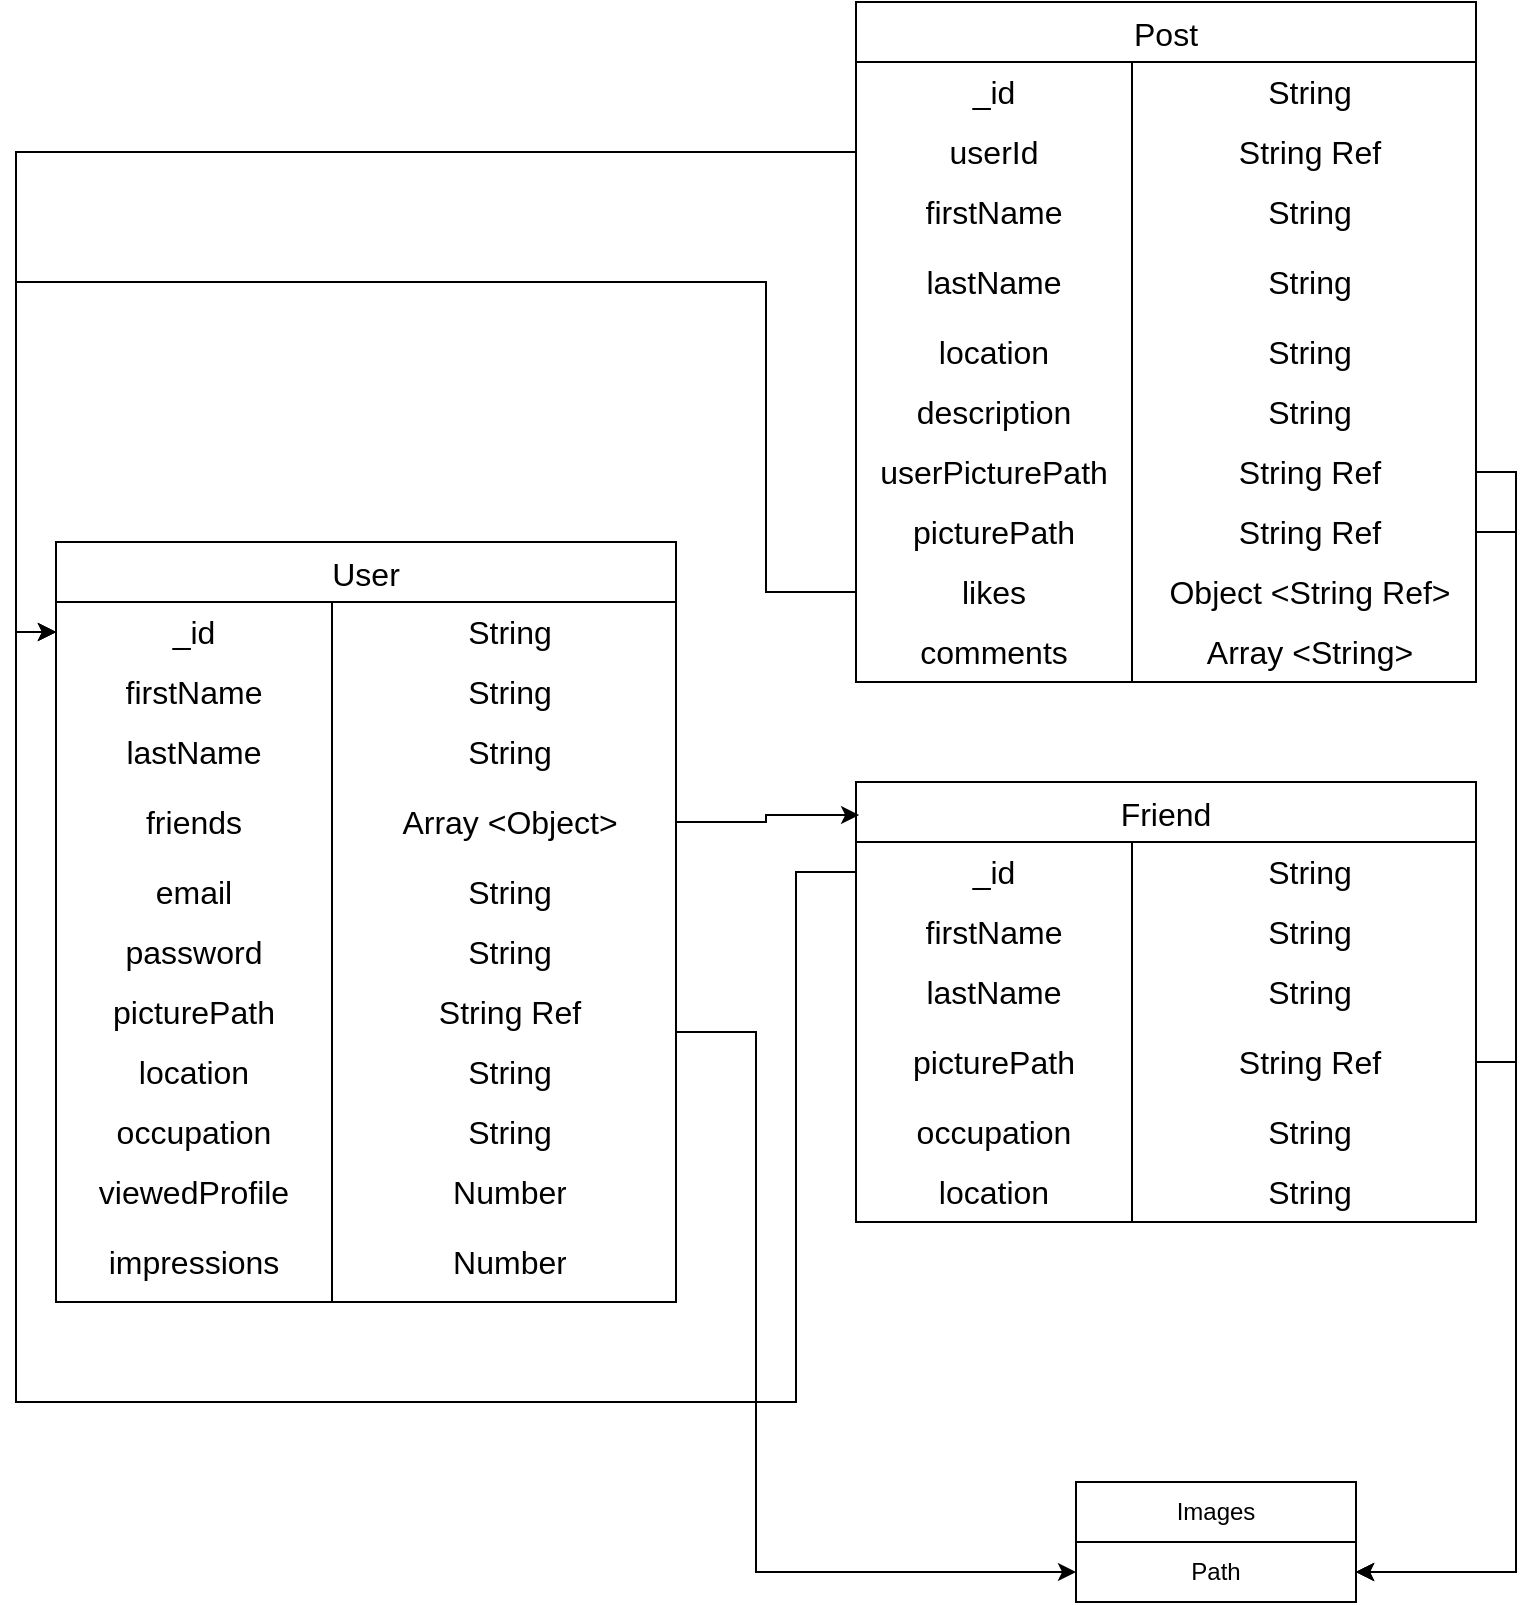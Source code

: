 <mxfile version="21.3.0" type="device">
  <diagram name="Página-1" id="13VquJH00qfW_B2TX2-U">
    <mxGraphModel dx="778" dy="1040" grid="1" gridSize="10" guides="1" tooltips="1" connect="1" arrows="1" fold="1" page="1" pageScale="1" pageWidth="827" pageHeight="1169" math="0" shadow="0">
      <root>
        <mxCell id="0" />
        <mxCell id="1" parent="0" />
        <mxCell id="pJbM2nBJ7fXQVB-sFY_z-1" value="User" style="shape=table;startSize=30;container=1;collapsible=0;childLayout=tableLayout;fixedRows=1;rowLines=0;fontStyle=0;strokeColor=default;fontSize=16;" vertex="1" parent="1">
          <mxGeometry x="50" y="300" width="310" height="380" as="geometry" />
        </mxCell>
        <mxCell id="pJbM2nBJ7fXQVB-sFY_z-2" value="" style="shape=tableRow;horizontal=0;startSize=0;swimlaneHead=0;swimlaneBody=0;top=0;left=0;bottom=0;right=0;collapsible=0;dropTarget=0;fillColor=none;points=[[0,0.5],[1,0.5]];portConstraint=eastwest;strokeColor=inherit;fontSize=16;" vertex="1" parent="pJbM2nBJ7fXQVB-sFY_z-1">
          <mxGeometry y="30" width="310" height="30" as="geometry" />
        </mxCell>
        <mxCell id="pJbM2nBJ7fXQVB-sFY_z-3" value="_id" style="shape=partialRectangle;html=1;whiteSpace=wrap;connectable=0;fillColor=none;top=0;left=0;bottom=0;right=0;overflow=hidden;pointerEvents=1;strokeColor=inherit;fontSize=16;" vertex="1" parent="pJbM2nBJ7fXQVB-sFY_z-2">
          <mxGeometry width="138" height="30" as="geometry">
            <mxRectangle width="138" height="30" as="alternateBounds" />
          </mxGeometry>
        </mxCell>
        <mxCell id="pJbM2nBJ7fXQVB-sFY_z-4" value="String" style="shape=partialRectangle;html=1;whiteSpace=wrap;connectable=0;fillColor=none;top=0;left=0;bottom=0;right=0;align=center;spacingLeft=6;overflow=hidden;strokeColor=inherit;fontSize=16;" vertex="1" parent="pJbM2nBJ7fXQVB-sFY_z-2">
          <mxGeometry x="138" width="172" height="30" as="geometry">
            <mxRectangle width="172" height="30" as="alternateBounds" />
          </mxGeometry>
        </mxCell>
        <mxCell id="pJbM2nBJ7fXQVB-sFY_z-5" value="" style="shape=tableRow;horizontal=0;startSize=0;swimlaneHead=0;swimlaneBody=0;top=0;left=0;bottom=0;right=0;collapsible=0;dropTarget=0;fillColor=none;points=[[0,0.5],[1,0.5]];portConstraint=eastwest;strokeColor=inherit;fontSize=16;" vertex="1" parent="pJbM2nBJ7fXQVB-sFY_z-1">
          <mxGeometry y="60" width="310" height="30" as="geometry" />
        </mxCell>
        <mxCell id="pJbM2nBJ7fXQVB-sFY_z-6" value="firstName" style="shape=partialRectangle;html=1;whiteSpace=wrap;connectable=0;fillColor=none;top=0;left=0;bottom=0;right=0;overflow=hidden;strokeColor=inherit;fontSize=16;" vertex="1" parent="pJbM2nBJ7fXQVB-sFY_z-5">
          <mxGeometry width="138" height="30" as="geometry">
            <mxRectangle width="138" height="30" as="alternateBounds" />
          </mxGeometry>
        </mxCell>
        <mxCell id="pJbM2nBJ7fXQVB-sFY_z-7" value="String" style="shape=partialRectangle;html=1;whiteSpace=wrap;connectable=0;fillColor=none;top=0;left=0;bottom=0;right=0;align=center;spacingLeft=6;overflow=hidden;strokeColor=inherit;fontSize=16;" vertex="1" parent="pJbM2nBJ7fXQVB-sFY_z-5">
          <mxGeometry x="138" width="172" height="30" as="geometry">
            <mxRectangle width="172" height="30" as="alternateBounds" />
          </mxGeometry>
        </mxCell>
        <mxCell id="pJbM2nBJ7fXQVB-sFY_z-11" style="shape=tableRow;horizontal=0;startSize=0;swimlaneHead=0;swimlaneBody=0;top=0;left=0;bottom=0;right=0;collapsible=0;dropTarget=0;fillColor=none;points=[[0,0.5],[1,0.5]];portConstraint=eastwest;strokeColor=inherit;fontSize=16;" vertex="1" parent="pJbM2nBJ7fXQVB-sFY_z-1">
          <mxGeometry y="90" width="310" height="30" as="geometry" />
        </mxCell>
        <mxCell id="pJbM2nBJ7fXQVB-sFY_z-12" value="lastName" style="shape=partialRectangle;html=1;whiteSpace=wrap;connectable=0;fillColor=none;top=0;left=0;bottom=0;right=0;overflow=hidden;strokeColor=inherit;fontSize=16;" vertex="1" parent="pJbM2nBJ7fXQVB-sFY_z-11">
          <mxGeometry width="138" height="30" as="geometry">
            <mxRectangle width="138" height="30" as="alternateBounds" />
          </mxGeometry>
        </mxCell>
        <mxCell id="pJbM2nBJ7fXQVB-sFY_z-13" value="String" style="shape=partialRectangle;html=1;whiteSpace=wrap;connectable=0;fillColor=none;top=0;left=0;bottom=0;right=0;align=center;spacingLeft=6;overflow=hidden;strokeColor=inherit;fontSize=16;" vertex="1" parent="pJbM2nBJ7fXQVB-sFY_z-11">
          <mxGeometry x="138" width="172" height="30" as="geometry">
            <mxRectangle width="172" height="30" as="alternateBounds" />
          </mxGeometry>
        </mxCell>
        <mxCell id="pJbM2nBJ7fXQVB-sFY_z-8" value="" style="shape=tableRow;horizontal=0;startSize=0;swimlaneHead=0;swimlaneBody=0;top=0;left=0;bottom=0;right=0;collapsible=0;dropTarget=0;fillColor=none;points=[[0,0.5],[1,0.5]];portConstraint=eastwest;strokeColor=inherit;fontSize=16;arcSize=15;" vertex="1" parent="pJbM2nBJ7fXQVB-sFY_z-1">
          <mxGeometry y="120" width="310" height="40" as="geometry" />
        </mxCell>
        <mxCell id="pJbM2nBJ7fXQVB-sFY_z-9" value="friends" style="shape=partialRectangle;html=1;whiteSpace=wrap;connectable=0;fillColor=none;top=0;left=0;bottom=0;right=0;overflow=hidden;strokeColor=inherit;fontSize=16;" vertex="1" parent="pJbM2nBJ7fXQVB-sFY_z-8">
          <mxGeometry width="138" height="40" as="geometry">
            <mxRectangle width="138" height="40" as="alternateBounds" />
          </mxGeometry>
        </mxCell>
        <mxCell id="pJbM2nBJ7fXQVB-sFY_z-10" value="Array &amp;lt;Object&amp;gt;" style="shape=partialRectangle;html=1;whiteSpace=wrap;connectable=0;fillColor=none;top=0;left=0;bottom=0;right=0;align=center;spacingLeft=6;overflow=hidden;strokeColor=inherit;fontSize=16;" vertex="1" parent="pJbM2nBJ7fXQVB-sFY_z-8">
          <mxGeometry x="138" width="172" height="40" as="geometry">
            <mxRectangle width="172" height="40" as="alternateBounds" />
          </mxGeometry>
        </mxCell>
        <mxCell id="pJbM2nBJ7fXQVB-sFY_z-14" style="shape=tableRow;horizontal=0;startSize=0;swimlaneHead=0;swimlaneBody=0;top=0;left=0;bottom=0;right=0;collapsible=0;dropTarget=0;fillColor=none;points=[[0,0.5],[1,0.5]];portConstraint=eastwest;strokeColor=inherit;fontSize=16;arcSize=15;" vertex="1" parent="pJbM2nBJ7fXQVB-sFY_z-1">
          <mxGeometry y="160" width="310" height="30" as="geometry" />
        </mxCell>
        <mxCell id="pJbM2nBJ7fXQVB-sFY_z-15" value="email" style="shape=partialRectangle;html=1;whiteSpace=wrap;connectable=0;fillColor=none;top=0;left=0;bottom=0;right=0;overflow=hidden;strokeColor=inherit;fontSize=16;" vertex="1" parent="pJbM2nBJ7fXQVB-sFY_z-14">
          <mxGeometry width="138" height="30" as="geometry">
            <mxRectangle width="138" height="30" as="alternateBounds" />
          </mxGeometry>
        </mxCell>
        <mxCell id="pJbM2nBJ7fXQVB-sFY_z-16" value="String" style="shape=partialRectangle;html=1;whiteSpace=wrap;connectable=0;fillColor=none;top=0;left=0;bottom=0;right=0;align=center;spacingLeft=6;overflow=hidden;strokeColor=inherit;fontSize=16;" vertex="1" parent="pJbM2nBJ7fXQVB-sFY_z-14">
          <mxGeometry x="138" width="172" height="30" as="geometry">
            <mxRectangle width="172" height="30" as="alternateBounds" />
          </mxGeometry>
        </mxCell>
        <mxCell id="pJbM2nBJ7fXQVB-sFY_z-17" style="shape=tableRow;horizontal=0;startSize=0;swimlaneHead=0;swimlaneBody=0;top=0;left=0;bottom=0;right=0;collapsible=0;dropTarget=0;fillColor=none;points=[[0,0.5],[1,0.5]];portConstraint=eastwest;strokeColor=inherit;fontSize=16;arcSize=15;" vertex="1" parent="pJbM2nBJ7fXQVB-sFY_z-1">
          <mxGeometry y="190" width="310" height="30" as="geometry" />
        </mxCell>
        <mxCell id="pJbM2nBJ7fXQVB-sFY_z-18" value="password" style="shape=partialRectangle;html=1;whiteSpace=wrap;connectable=0;fillColor=none;top=0;left=0;bottom=0;right=0;overflow=hidden;strokeColor=inherit;fontSize=16;" vertex="1" parent="pJbM2nBJ7fXQVB-sFY_z-17">
          <mxGeometry width="138" height="30" as="geometry">
            <mxRectangle width="138" height="30" as="alternateBounds" />
          </mxGeometry>
        </mxCell>
        <mxCell id="pJbM2nBJ7fXQVB-sFY_z-19" value="String" style="shape=partialRectangle;html=1;whiteSpace=wrap;connectable=0;fillColor=none;top=0;left=0;bottom=0;right=0;align=center;spacingLeft=6;overflow=hidden;strokeColor=inherit;fontSize=16;" vertex="1" parent="pJbM2nBJ7fXQVB-sFY_z-17">
          <mxGeometry x="138" width="172" height="30" as="geometry">
            <mxRectangle width="172" height="30" as="alternateBounds" />
          </mxGeometry>
        </mxCell>
        <mxCell id="pJbM2nBJ7fXQVB-sFY_z-20" style="shape=tableRow;horizontal=0;startSize=0;swimlaneHead=0;swimlaneBody=0;top=0;left=0;bottom=0;right=0;collapsible=0;dropTarget=0;fillColor=none;points=[[0,0.5],[1,0.5]];portConstraint=eastwest;strokeColor=inherit;fontSize=16;arcSize=15;" vertex="1" parent="pJbM2nBJ7fXQVB-sFY_z-1">
          <mxGeometry y="220" width="310" height="30" as="geometry" />
        </mxCell>
        <mxCell id="pJbM2nBJ7fXQVB-sFY_z-21" value="picturePath" style="shape=partialRectangle;html=1;whiteSpace=wrap;connectable=0;fillColor=none;top=0;left=0;bottom=0;right=0;overflow=hidden;strokeColor=inherit;fontSize=16;" vertex="1" parent="pJbM2nBJ7fXQVB-sFY_z-20">
          <mxGeometry width="138" height="30" as="geometry">
            <mxRectangle width="138" height="30" as="alternateBounds" />
          </mxGeometry>
        </mxCell>
        <mxCell id="pJbM2nBJ7fXQVB-sFY_z-22" value="String Ref" style="shape=partialRectangle;html=1;whiteSpace=wrap;connectable=0;fillColor=none;top=0;left=0;bottom=0;right=0;align=center;spacingLeft=6;overflow=hidden;strokeColor=inherit;fontSize=16;" vertex="1" parent="pJbM2nBJ7fXQVB-sFY_z-20">
          <mxGeometry x="138" width="172" height="30" as="geometry">
            <mxRectangle width="172" height="30" as="alternateBounds" />
          </mxGeometry>
        </mxCell>
        <mxCell id="pJbM2nBJ7fXQVB-sFY_z-23" style="shape=tableRow;horizontal=0;startSize=0;swimlaneHead=0;swimlaneBody=0;top=0;left=0;bottom=0;right=0;collapsible=0;dropTarget=0;fillColor=none;points=[[0,0.5],[1,0.5]];portConstraint=eastwest;strokeColor=inherit;fontSize=16;arcSize=15;" vertex="1" parent="pJbM2nBJ7fXQVB-sFY_z-1">
          <mxGeometry y="250" width="310" height="30" as="geometry" />
        </mxCell>
        <mxCell id="pJbM2nBJ7fXQVB-sFY_z-24" value="location" style="shape=partialRectangle;html=1;whiteSpace=wrap;connectable=0;fillColor=none;top=0;left=0;bottom=0;right=0;overflow=hidden;strokeColor=inherit;fontSize=16;" vertex="1" parent="pJbM2nBJ7fXQVB-sFY_z-23">
          <mxGeometry width="138" height="30" as="geometry">
            <mxRectangle width="138" height="30" as="alternateBounds" />
          </mxGeometry>
        </mxCell>
        <mxCell id="pJbM2nBJ7fXQVB-sFY_z-25" value="String" style="shape=partialRectangle;html=1;whiteSpace=wrap;connectable=0;fillColor=none;top=0;left=0;bottom=0;right=0;align=center;spacingLeft=6;overflow=hidden;strokeColor=inherit;fontSize=16;" vertex="1" parent="pJbM2nBJ7fXQVB-sFY_z-23">
          <mxGeometry x="138" width="172" height="30" as="geometry">
            <mxRectangle width="172" height="30" as="alternateBounds" />
          </mxGeometry>
        </mxCell>
        <mxCell id="pJbM2nBJ7fXQVB-sFY_z-26" style="shape=tableRow;horizontal=0;startSize=0;swimlaneHead=0;swimlaneBody=0;top=0;left=0;bottom=0;right=0;collapsible=0;dropTarget=0;fillColor=none;points=[[0,0.5],[1,0.5]];portConstraint=eastwest;strokeColor=inherit;fontSize=16;arcSize=15;" vertex="1" parent="pJbM2nBJ7fXQVB-sFY_z-1">
          <mxGeometry y="280" width="310" height="30" as="geometry" />
        </mxCell>
        <mxCell id="pJbM2nBJ7fXQVB-sFY_z-27" value="occupation" style="shape=partialRectangle;html=1;whiteSpace=wrap;connectable=0;fillColor=none;top=0;left=0;bottom=0;right=0;overflow=hidden;strokeColor=inherit;fontSize=16;" vertex="1" parent="pJbM2nBJ7fXQVB-sFY_z-26">
          <mxGeometry width="138" height="30" as="geometry">
            <mxRectangle width="138" height="30" as="alternateBounds" />
          </mxGeometry>
        </mxCell>
        <mxCell id="pJbM2nBJ7fXQVB-sFY_z-28" value="String" style="shape=partialRectangle;html=1;whiteSpace=wrap;connectable=0;fillColor=none;top=0;left=0;bottom=0;right=0;align=center;spacingLeft=6;overflow=hidden;strokeColor=inherit;fontSize=16;" vertex="1" parent="pJbM2nBJ7fXQVB-sFY_z-26">
          <mxGeometry x="138" width="172" height="30" as="geometry">
            <mxRectangle width="172" height="30" as="alternateBounds" />
          </mxGeometry>
        </mxCell>
        <mxCell id="pJbM2nBJ7fXQVB-sFY_z-29" style="shape=tableRow;horizontal=0;startSize=0;swimlaneHead=0;swimlaneBody=0;top=0;left=0;bottom=0;right=0;collapsible=0;dropTarget=0;fillColor=none;points=[[0,0.5],[1,0.5]];portConstraint=eastwest;strokeColor=inherit;fontSize=16;arcSize=15;" vertex="1" parent="pJbM2nBJ7fXQVB-sFY_z-1">
          <mxGeometry y="310" width="310" height="30" as="geometry" />
        </mxCell>
        <mxCell id="pJbM2nBJ7fXQVB-sFY_z-30" value="viewedProfile" style="shape=partialRectangle;html=1;whiteSpace=wrap;connectable=0;fillColor=none;top=0;left=0;bottom=0;right=0;overflow=hidden;strokeColor=inherit;fontSize=16;" vertex="1" parent="pJbM2nBJ7fXQVB-sFY_z-29">
          <mxGeometry width="138" height="30" as="geometry">
            <mxRectangle width="138" height="30" as="alternateBounds" />
          </mxGeometry>
        </mxCell>
        <mxCell id="pJbM2nBJ7fXQVB-sFY_z-31" value="Number" style="shape=partialRectangle;html=1;whiteSpace=wrap;connectable=0;fillColor=none;top=0;left=0;bottom=0;right=0;align=center;spacingLeft=6;overflow=hidden;strokeColor=inherit;fontSize=16;" vertex="1" parent="pJbM2nBJ7fXQVB-sFY_z-29">
          <mxGeometry x="138" width="172" height="30" as="geometry">
            <mxRectangle width="172" height="30" as="alternateBounds" />
          </mxGeometry>
        </mxCell>
        <mxCell id="pJbM2nBJ7fXQVB-sFY_z-33" style="shape=tableRow;horizontal=0;startSize=0;swimlaneHead=0;swimlaneBody=0;top=0;left=0;bottom=0;right=0;collapsible=0;dropTarget=0;fillColor=none;points=[[0,0.5],[1,0.5]];portConstraint=eastwest;strokeColor=inherit;fontSize=16;arcSize=15;" vertex="1" parent="pJbM2nBJ7fXQVB-sFY_z-1">
          <mxGeometry y="340" width="310" height="40" as="geometry" />
        </mxCell>
        <mxCell id="pJbM2nBJ7fXQVB-sFY_z-34" value="impressions" style="shape=partialRectangle;html=1;whiteSpace=wrap;connectable=0;fillColor=none;top=0;left=0;bottom=0;right=0;overflow=hidden;strokeColor=inherit;fontSize=16;" vertex="1" parent="pJbM2nBJ7fXQVB-sFY_z-33">
          <mxGeometry width="138" height="40" as="geometry">
            <mxRectangle width="138" height="40" as="alternateBounds" />
          </mxGeometry>
        </mxCell>
        <mxCell id="pJbM2nBJ7fXQVB-sFY_z-35" value="Number" style="shape=partialRectangle;html=1;whiteSpace=wrap;connectable=0;fillColor=none;top=0;left=0;bottom=0;right=0;align=center;spacingLeft=6;overflow=hidden;strokeColor=inherit;fontSize=16;" vertex="1" parent="pJbM2nBJ7fXQVB-sFY_z-33">
          <mxGeometry x="138" width="172" height="40" as="geometry">
            <mxRectangle width="172" height="40" as="alternateBounds" />
          </mxGeometry>
        </mxCell>
        <mxCell id="pJbM2nBJ7fXQVB-sFY_z-36" value="Post" style="shape=table;startSize=30;container=1;collapsible=0;childLayout=tableLayout;fixedRows=1;rowLines=0;fontStyle=0;strokeColor=default;fontSize=16;" vertex="1" parent="1">
          <mxGeometry x="450" y="30" width="310" height="340" as="geometry" />
        </mxCell>
        <mxCell id="pJbM2nBJ7fXQVB-sFY_z-37" value="" style="shape=tableRow;horizontal=0;startSize=0;swimlaneHead=0;swimlaneBody=0;top=0;left=0;bottom=0;right=0;collapsible=0;dropTarget=0;fillColor=none;points=[[0,0.5],[1,0.5]];portConstraint=eastwest;strokeColor=inherit;fontSize=16;" vertex="1" parent="pJbM2nBJ7fXQVB-sFY_z-36">
          <mxGeometry y="30" width="310" height="30" as="geometry" />
        </mxCell>
        <mxCell id="pJbM2nBJ7fXQVB-sFY_z-38" value="_id" style="shape=partialRectangle;html=1;whiteSpace=wrap;connectable=0;fillColor=none;top=0;left=0;bottom=0;right=0;overflow=hidden;pointerEvents=1;strokeColor=inherit;fontSize=16;" vertex="1" parent="pJbM2nBJ7fXQVB-sFY_z-37">
          <mxGeometry width="138" height="30" as="geometry">
            <mxRectangle width="138" height="30" as="alternateBounds" />
          </mxGeometry>
        </mxCell>
        <mxCell id="pJbM2nBJ7fXQVB-sFY_z-39" value="String" style="shape=partialRectangle;html=1;whiteSpace=wrap;connectable=0;fillColor=none;top=0;left=0;bottom=0;right=0;align=center;spacingLeft=6;overflow=hidden;strokeColor=inherit;fontSize=16;" vertex="1" parent="pJbM2nBJ7fXQVB-sFY_z-37">
          <mxGeometry x="138" width="172" height="30" as="geometry">
            <mxRectangle width="172" height="30" as="alternateBounds" />
          </mxGeometry>
        </mxCell>
        <mxCell id="pJbM2nBJ7fXQVB-sFY_z-40" value="" style="shape=tableRow;horizontal=0;startSize=0;swimlaneHead=0;swimlaneBody=0;top=0;left=0;bottom=0;right=0;collapsible=0;dropTarget=0;fillColor=none;points=[[0,0.5],[1,0.5]];portConstraint=eastwest;strokeColor=inherit;fontSize=16;" vertex="1" parent="pJbM2nBJ7fXQVB-sFY_z-36">
          <mxGeometry y="60" width="310" height="30" as="geometry" />
        </mxCell>
        <mxCell id="pJbM2nBJ7fXQVB-sFY_z-41" value="userId" style="shape=partialRectangle;html=1;whiteSpace=wrap;connectable=0;fillColor=none;top=0;left=0;bottom=0;right=0;overflow=hidden;strokeColor=inherit;fontSize=16;" vertex="1" parent="pJbM2nBJ7fXQVB-sFY_z-40">
          <mxGeometry width="138" height="30" as="geometry">
            <mxRectangle width="138" height="30" as="alternateBounds" />
          </mxGeometry>
        </mxCell>
        <mxCell id="pJbM2nBJ7fXQVB-sFY_z-42" value="String Ref" style="shape=partialRectangle;html=1;whiteSpace=wrap;connectable=0;fillColor=none;top=0;left=0;bottom=0;right=0;align=center;spacingLeft=6;overflow=hidden;strokeColor=inherit;fontSize=16;" vertex="1" parent="pJbM2nBJ7fXQVB-sFY_z-40">
          <mxGeometry x="138" width="172" height="30" as="geometry">
            <mxRectangle width="172" height="30" as="alternateBounds" />
          </mxGeometry>
        </mxCell>
        <mxCell id="pJbM2nBJ7fXQVB-sFY_z-43" style="shape=tableRow;horizontal=0;startSize=0;swimlaneHead=0;swimlaneBody=0;top=0;left=0;bottom=0;right=0;collapsible=0;dropTarget=0;fillColor=none;points=[[0,0.5],[1,0.5]];portConstraint=eastwest;strokeColor=inherit;fontSize=16;" vertex="1" parent="pJbM2nBJ7fXQVB-sFY_z-36">
          <mxGeometry y="90" width="310" height="30" as="geometry" />
        </mxCell>
        <mxCell id="pJbM2nBJ7fXQVB-sFY_z-44" value="firstName" style="shape=partialRectangle;html=1;whiteSpace=wrap;connectable=0;fillColor=none;top=0;left=0;bottom=0;right=0;overflow=hidden;strokeColor=inherit;fontSize=16;" vertex="1" parent="pJbM2nBJ7fXQVB-sFY_z-43">
          <mxGeometry width="138" height="30" as="geometry">
            <mxRectangle width="138" height="30" as="alternateBounds" />
          </mxGeometry>
        </mxCell>
        <mxCell id="pJbM2nBJ7fXQVB-sFY_z-45" value="String" style="shape=partialRectangle;html=1;whiteSpace=wrap;connectable=0;fillColor=none;top=0;left=0;bottom=0;right=0;align=center;spacingLeft=6;overflow=hidden;strokeColor=inherit;fontSize=16;" vertex="1" parent="pJbM2nBJ7fXQVB-sFY_z-43">
          <mxGeometry x="138" width="172" height="30" as="geometry">
            <mxRectangle width="172" height="30" as="alternateBounds" />
          </mxGeometry>
        </mxCell>
        <mxCell id="pJbM2nBJ7fXQVB-sFY_z-46" value="" style="shape=tableRow;horizontal=0;startSize=0;swimlaneHead=0;swimlaneBody=0;top=0;left=0;bottom=0;right=0;collapsible=0;dropTarget=0;fillColor=none;points=[[0,0.5],[1,0.5]];portConstraint=eastwest;strokeColor=inherit;fontSize=16;arcSize=15;" vertex="1" parent="pJbM2nBJ7fXQVB-sFY_z-36">
          <mxGeometry y="120" width="310" height="40" as="geometry" />
        </mxCell>
        <mxCell id="pJbM2nBJ7fXQVB-sFY_z-47" value="lastName" style="shape=partialRectangle;html=1;whiteSpace=wrap;connectable=0;fillColor=none;top=0;left=0;bottom=0;right=0;overflow=hidden;strokeColor=inherit;fontSize=16;" vertex="1" parent="pJbM2nBJ7fXQVB-sFY_z-46">
          <mxGeometry width="138" height="40" as="geometry">
            <mxRectangle width="138" height="40" as="alternateBounds" />
          </mxGeometry>
        </mxCell>
        <mxCell id="pJbM2nBJ7fXQVB-sFY_z-48" value="String" style="shape=partialRectangle;html=1;whiteSpace=wrap;connectable=0;fillColor=none;top=0;left=0;bottom=0;right=0;align=center;spacingLeft=6;overflow=hidden;strokeColor=inherit;fontSize=16;" vertex="1" parent="pJbM2nBJ7fXQVB-sFY_z-46">
          <mxGeometry x="138" width="172" height="40" as="geometry">
            <mxRectangle width="172" height="40" as="alternateBounds" />
          </mxGeometry>
        </mxCell>
        <mxCell id="pJbM2nBJ7fXQVB-sFY_z-49" style="shape=tableRow;horizontal=0;startSize=0;swimlaneHead=0;swimlaneBody=0;top=0;left=0;bottom=0;right=0;collapsible=0;dropTarget=0;fillColor=none;points=[[0,0.5],[1,0.5]];portConstraint=eastwest;strokeColor=inherit;fontSize=16;arcSize=15;" vertex="1" parent="pJbM2nBJ7fXQVB-sFY_z-36">
          <mxGeometry y="160" width="310" height="30" as="geometry" />
        </mxCell>
        <mxCell id="pJbM2nBJ7fXQVB-sFY_z-50" value="location" style="shape=partialRectangle;html=1;whiteSpace=wrap;connectable=0;fillColor=none;top=0;left=0;bottom=0;right=0;overflow=hidden;strokeColor=inherit;fontSize=16;" vertex="1" parent="pJbM2nBJ7fXQVB-sFY_z-49">
          <mxGeometry width="138" height="30" as="geometry">
            <mxRectangle width="138" height="30" as="alternateBounds" />
          </mxGeometry>
        </mxCell>
        <mxCell id="pJbM2nBJ7fXQVB-sFY_z-51" value="String" style="shape=partialRectangle;html=1;whiteSpace=wrap;connectable=0;fillColor=none;top=0;left=0;bottom=0;right=0;align=center;spacingLeft=6;overflow=hidden;strokeColor=inherit;fontSize=16;" vertex="1" parent="pJbM2nBJ7fXQVB-sFY_z-49">
          <mxGeometry x="138" width="172" height="30" as="geometry">
            <mxRectangle width="172" height="30" as="alternateBounds" />
          </mxGeometry>
        </mxCell>
        <mxCell id="pJbM2nBJ7fXQVB-sFY_z-52" style="shape=tableRow;horizontal=0;startSize=0;swimlaneHead=0;swimlaneBody=0;top=0;left=0;bottom=0;right=0;collapsible=0;dropTarget=0;fillColor=none;points=[[0,0.5],[1,0.5]];portConstraint=eastwest;strokeColor=inherit;fontSize=16;arcSize=15;" vertex="1" parent="pJbM2nBJ7fXQVB-sFY_z-36">
          <mxGeometry y="190" width="310" height="30" as="geometry" />
        </mxCell>
        <mxCell id="pJbM2nBJ7fXQVB-sFY_z-53" value="description" style="shape=partialRectangle;html=1;whiteSpace=wrap;connectable=0;fillColor=none;top=0;left=0;bottom=0;right=0;overflow=hidden;strokeColor=inherit;fontSize=16;" vertex="1" parent="pJbM2nBJ7fXQVB-sFY_z-52">
          <mxGeometry width="138" height="30" as="geometry">
            <mxRectangle width="138" height="30" as="alternateBounds" />
          </mxGeometry>
        </mxCell>
        <mxCell id="pJbM2nBJ7fXQVB-sFY_z-54" value="String" style="shape=partialRectangle;html=1;whiteSpace=wrap;connectable=0;fillColor=none;top=0;left=0;bottom=0;right=0;align=center;spacingLeft=6;overflow=hidden;strokeColor=inherit;fontSize=16;" vertex="1" parent="pJbM2nBJ7fXQVB-sFY_z-52">
          <mxGeometry x="138" width="172" height="30" as="geometry">
            <mxRectangle width="172" height="30" as="alternateBounds" />
          </mxGeometry>
        </mxCell>
        <mxCell id="pJbM2nBJ7fXQVB-sFY_z-55" style="shape=tableRow;horizontal=0;startSize=0;swimlaneHead=0;swimlaneBody=0;top=0;left=0;bottom=0;right=0;collapsible=0;dropTarget=0;fillColor=none;points=[[0,0.5],[1,0.5]];portConstraint=eastwest;strokeColor=inherit;fontSize=16;arcSize=15;" vertex="1" parent="pJbM2nBJ7fXQVB-sFY_z-36">
          <mxGeometry y="220" width="310" height="30" as="geometry" />
        </mxCell>
        <mxCell id="pJbM2nBJ7fXQVB-sFY_z-56" value="userPicturePath" style="shape=partialRectangle;html=1;whiteSpace=wrap;connectable=0;fillColor=none;top=0;left=0;bottom=0;right=0;overflow=hidden;strokeColor=inherit;fontSize=16;" vertex="1" parent="pJbM2nBJ7fXQVB-sFY_z-55">
          <mxGeometry width="138" height="30" as="geometry">
            <mxRectangle width="138" height="30" as="alternateBounds" />
          </mxGeometry>
        </mxCell>
        <mxCell id="pJbM2nBJ7fXQVB-sFY_z-57" value="String Ref" style="shape=partialRectangle;html=1;whiteSpace=wrap;connectable=0;fillColor=none;top=0;left=0;bottom=0;right=0;align=center;spacingLeft=6;overflow=hidden;strokeColor=inherit;fontSize=16;" vertex="1" parent="pJbM2nBJ7fXQVB-sFY_z-55">
          <mxGeometry x="138" width="172" height="30" as="geometry">
            <mxRectangle width="172" height="30" as="alternateBounds" />
          </mxGeometry>
        </mxCell>
        <mxCell id="pJbM2nBJ7fXQVB-sFY_z-58" style="shape=tableRow;horizontal=0;startSize=0;swimlaneHead=0;swimlaneBody=0;top=0;left=0;bottom=0;right=0;collapsible=0;dropTarget=0;fillColor=none;points=[[0,0.5],[1,0.5]];portConstraint=eastwest;strokeColor=inherit;fontSize=16;arcSize=15;" vertex="1" parent="pJbM2nBJ7fXQVB-sFY_z-36">
          <mxGeometry y="250" width="310" height="30" as="geometry" />
        </mxCell>
        <mxCell id="pJbM2nBJ7fXQVB-sFY_z-59" value="picturePath" style="shape=partialRectangle;html=1;whiteSpace=wrap;connectable=0;fillColor=none;top=0;left=0;bottom=0;right=0;overflow=hidden;strokeColor=inherit;fontSize=16;" vertex="1" parent="pJbM2nBJ7fXQVB-sFY_z-58">
          <mxGeometry width="138" height="30" as="geometry">
            <mxRectangle width="138" height="30" as="alternateBounds" />
          </mxGeometry>
        </mxCell>
        <mxCell id="pJbM2nBJ7fXQVB-sFY_z-60" value="String Ref" style="shape=partialRectangle;html=1;whiteSpace=wrap;connectable=0;fillColor=none;top=0;left=0;bottom=0;right=0;align=center;spacingLeft=6;overflow=hidden;strokeColor=inherit;fontSize=16;" vertex="1" parent="pJbM2nBJ7fXQVB-sFY_z-58">
          <mxGeometry x="138" width="172" height="30" as="geometry">
            <mxRectangle width="172" height="30" as="alternateBounds" />
          </mxGeometry>
        </mxCell>
        <mxCell id="pJbM2nBJ7fXQVB-sFY_z-61" style="shape=tableRow;horizontal=0;startSize=0;swimlaneHead=0;swimlaneBody=0;top=0;left=0;bottom=0;right=0;collapsible=0;dropTarget=0;fillColor=none;points=[[0,0.5],[1,0.5]];portConstraint=eastwest;strokeColor=inherit;fontSize=16;arcSize=15;" vertex="1" parent="pJbM2nBJ7fXQVB-sFY_z-36">
          <mxGeometry y="280" width="310" height="30" as="geometry" />
        </mxCell>
        <mxCell id="pJbM2nBJ7fXQVB-sFY_z-62" value="likes" style="shape=partialRectangle;html=1;whiteSpace=wrap;connectable=0;fillColor=none;top=0;left=0;bottom=0;right=0;overflow=hidden;strokeColor=inherit;fontSize=16;" vertex="1" parent="pJbM2nBJ7fXQVB-sFY_z-61">
          <mxGeometry width="138" height="30" as="geometry">
            <mxRectangle width="138" height="30" as="alternateBounds" />
          </mxGeometry>
        </mxCell>
        <mxCell id="pJbM2nBJ7fXQVB-sFY_z-63" value="Object &amp;lt;String Ref&amp;gt;" style="shape=partialRectangle;html=1;whiteSpace=wrap;connectable=0;fillColor=none;top=0;left=0;bottom=0;right=0;align=center;spacingLeft=6;overflow=hidden;strokeColor=inherit;fontSize=16;" vertex="1" parent="pJbM2nBJ7fXQVB-sFY_z-61">
          <mxGeometry x="138" width="172" height="30" as="geometry">
            <mxRectangle width="172" height="30" as="alternateBounds" />
          </mxGeometry>
        </mxCell>
        <mxCell id="pJbM2nBJ7fXQVB-sFY_z-64" style="shape=tableRow;horizontal=0;startSize=0;swimlaneHead=0;swimlaneBody=0;top=0;left=0;bottom=0;right=0;collapsible=0;dropTarget=0;fillColor=none;points=[[0,0.5],[1,0.5]];portConstraint=eastwest;strokeColor=inherit;fontSize=16;arcSize=15;" vertex="1" parent="pJbM2nBJ7fXQVB-sFY_z-36">
          <mxGeometry y="310" width="310" height="30" as="geometry" />
        </mxCell>
        <mxCell id="pJbM2nBJ7fXQVB-sFY_z-65" value="comments" style="shape=partialRectangle;html=1;whiteSpace=wrap;connectable=0;fillColor=none;top=0;left=0;bottom=0;right=0;overflow=hidden;strokeColor=inherit;fontSize=16;" vertex="1" parent="pJbM2nBJ7fXQVB-sFY_z-64">
          <mxGeometry width="138" height="30" as="geometry">
            <mxRectangle width="138" height="30" as="alternateBounds" />
          </mxGeometry>
        </mxCell>
        <mxCell id="pJbM2nBJ7fXQVB-sFY_z-66" value="Array &amp;lt;String&amp;gt;" style="shape=partialRectangle;html=1;whiteSpace=wrap;connectable=0;fillColor=none;top=0;left=0;bottom=0;right=0;align=center;spacingLeft=6;overflow=hidden;strokeColor=inherit;fontSize=16;" vertex="1" parent="pJbM2nBJ7fXQVB-sFY_z-64">
          <mxGeometry x="138" width="172" height="30" as="geometry">
            <mxRectangle width="172" height="30" as="alternateBounds" />
          </mxGeometry>
        </mxCell>
        <mxCell id="pJbM2nBJ7fXQVB-sFY_z-101" value="Friend" style="shape=table;startSize=30;container=1;collapsible=0;childLayout=tableLayout;fixedRows=1;rowLines=0;fontStyle=0;strokeColor=default;fontSize=16;" vertex="1" parent="1">
          <mxGeometry x="450" y="420" width="310" height="220" as="geometry" />
        </mxCell>
        <mxCell id="pJbM2nBJ7fXQVB-sFY_z-102" value="" style="shape=tableRow;horizontal=0;startSize=0;swimlaneHead=0;swimlaneBody=0;top=0;left=0;bottom=0;right=0;collapsible=0;dropTarget=0;fillColor=none;points=[[0,0.5],[1,0.5]];portConstraint=eastwest;strokeColor=inherit;fontSize=16;" vertex="1" parent="pJbM2nBJ7fXQVB-sFY_z-101">
          <mxGeometry y="30" width="310" height="30" as="geometry" />
        </mxCell>
        <mxCell id="pJbM2nBJ7fXQVB-sFY_z-103" value="_id" style="shape=partialRectangle;html=1;whiteSpace=wrap;connectable=0;fillColor=none;top=0;left=0;bottom=0;right=0;overflow=hidden;pointerEvents=1;strokeColor=inherit;fontSize=16;" vertex="1" parent="pJbM2nBJ7fXQVB-sFY_z-102">
          <mxGeometry width="138" height="30" as="geometry">
            <mxRectangle width="138" height="30" as="alternateBounds" />
          </mxGeometry>
        </mxCell>
        <mxCell id="pJbM2nBJ7fXQVB-sFY_z-104" value="String" style="shape=partialRectangle;html=1;whiteSpace=wrap;connectable=0;fillColor=none;top=0;left=0;bottom=0;right=0;align=center;spacingLeft=6;overflow=hidden;strokeColor=inherit;fontSize=16;" vertex="1" parent="pJbM2nBJ7fXQVB-sFY_z-102">
          <mxGeometry x="138" width="172" height="30" as="geometry">
            <mxRectangle width="172" height="30" as="alternateBounds" />
          </mxGeometry>
        </mxCell>
        <mxCell id="pJbM2nBJ7fXQVB-sFY_z-105" value="" style="shape=tableRow;horizontal=0;startSize=0;swimlaneHead=0;swimlaneBody=0;top=0;left=0;bottom=0;right=0;collapsible=0;dropTarget=0;fillColor=none;points=[[0,0.5],[1,0.5]];portConstraint=eastwest;strokeColor=inherit;fontSize=16;" vertex="1" parent="pJbM2nBJ7fXQVB-sFY_z-101">
          <mxGeometry y="60" width="310" height="30" as="geometry" />
        </mxCell>
        <mxCell id="pJbM2nBJ7fXQVB-sFY_z-106" value="firstName" style="shape=partialRectangle;html=1;whiteSpace=wrap;connectable=0;fillColor=none;top=0;left=0;bottom=0;right=0;overflow=hidden;strokeColor=inherit;fontSize=16;" vertex="1" parent="pJbM2nBJ7fXQVB-sFY_z-105">
          <mxGeometry width="138" height="30" as="geometry">
            <mxRectangle width="138" height="30" as="alternateBounds" />
          </mxGeometry>
        </mxCell>
        <mxCell id="pJbM2nBJ7fXQVB-sFY_z-107" value="String" style="shape=partialRectangle;html=1;whiteSpace=wrap;connectable=0;fillColor=none;top=0;left=0;bottom=0;right=0;align=center;spacingLeft=6;overflow=hidden;strokeColor=inherit;fontSize=16;" vertex="1" parent="pJbM2nBJ7fXQVB-sFY_z-105">
          <mxGeometry x="138" width="172" height="30" as="geometry">
            <mxRectangle width="172" height="30" as="alternateBounds" />
          </mxGeometry>
        </mxCell>
        <mxCell id="pJbM2nBJ7fXQVB-sFY_z-108" style="shape=tableRow;horizontal=0;startSize=0;swimlaneHead=0;swimlaneBody=0;top=0;left=0;bottom=0;right=0;collapsible=0;dropTarget=0;fillColor=none;points=[[0,0.5],[1,0.5]];portConstraint=eastwest;strokeColor=inherit;fontSize=16;" vertex="1" parent="pJbM2nBJ7fXQVB-sFY_z-101">
          <mxGeometry y="90" width="310" height="30" as="geometry" />
        </mxCell>
        <mxCell id="pJbM2nBJ7fXQVB-sFY_z-109" value="lastName" style="shape=partialRectangle;html=1;whiteSpace=wrap;connectable=0;fillColor=none;top=0;left=0;bottom=0;right=0;overflow=hidden;strokeColor=inherit;fontSize=16;" vertex="1" parent="pJbM2nBJ7fXQVB-sFY_z-108">
          <mxGeometry width="138" height="30" as="geometry">
            <mxRectangle width="138" height="30" as="alternateBounds" />
          </mxGeometry>
        </mxCell>
        <mxCell id="pJbM2nBJ7fXQVB-sFY_z-110" value="String" style="shape=partialRectangle;html=1;whiteSpace=wrap;connectable=0;fillColor=none;top=0;left=0;bottom=0;right=0;align=center;spacingLeft=6;overflow=hidden;strokeColor=inherit;fontSize=16;" vertex="1" parent="pJbM2nBJ7fXQVB-sFY_z-108">
          <mxGeometry x="138" width="172" height="30" as="geometry">
            <mxRectangle width="172" height="30" as="alternateBounds" />
          </mxGeometry>
        </mxCell>
        <mxCell id="pJbM2nBJ7fXQVB-sFY_z-111" value="" style="shape=tableRow;horizontal=0;startSize=0;swimlaneHead=0;swimlaneBody=0;top=0;left=0;bottom=0;right=0;collapsible=0;dropTarget=0;fillColor=none;points=[[0,0.5],[1,0.5]];portConstraint=eastwest;strokeColor=inherit;fontSize=16;arcSize=15;" vertex="1" parent="pJbM2nBJ7fXQVB-sFY_z-101">
          <mxGeometry y="120" width="310" height="40" as="geometry" />
        </mxCell>
        <mxCell id="pJbM2nBJ7fXQVB-sFY_z-112" value="picturePath" style="shape=partialRectangle;html=1;whiteSpace=wrap;connectable=0;fillColor=none;top=0;left=0;bottom=0;right=0;overflow=hidden;strokeColor=inherit;fontSize=16;" vertex="1" parent="pJbM2nBJ7fXQVB-sFY_z-111">
          <mxGeometry width="138" height="40" as="geometry">
            <mxRectangle width="138" height="40" as="alternateBounds" />
          </mxGeometry>
        </mxCell>
        <mxCell id="pJbM2nBJ7fXQVB-sFY_z-113" value="String Ref" style="shape=partialRectangle;html=1;whiteSpace=wrap;connectable=0;fillColor=none;top=0;left=0;bottom=0;right=0;align=center;spacingLeft=6;overflow=hidden;strokeColor=inherit;fontSize=16;" vertex="1" parent="pJbM2nBJ7fXQVB-sFY_z-111">
          <mxGeometry x="138" width="172" height="40" as="geometry">
            <mxRectangle width="172" height="40" as="alternateBounds" />
          </mxGeometry>
        </mxCell>
        <mxCell id="pJbM2nBJ7fXQVB-sFY_z-114" style="shape=tableRow;horizontal=0;startSize=0;swimlaneHead=0;swimlaneBody=0;top=0;left=0;bottom=0;right=0;collapsible=0;dropTarget=0;fillColor=none;points=[[0,0.5],[1,0.5]];portConstraint=eastwest;strokeColor=inherit;fontSize=16;arcSize=15;" vertex="1" parent="pJbM2nBJ7fXQVB-sFY_z-101">
          <mxGeometry y="160" width="310" height="30" as="geometry" />
        </mxCell>
        <mxCell id="pJbM2nBJ7fXQVB-sFY_z-115" value="occupation" style="shape=partialRectangle;html=1;whiteSpace=wrap;connectable=0;fillColor=none;top=0;left=0;bottom=0;right=0;overflow=hidden;strokeColor=inherit;fontSize=16;" vertex="1" parent="pJbM2nBJ7fXQVB-sFY_z-114">
          <mxGeometry width="138" height="30" as="geometry">
            <mxRectangle width="138" height="30" as="alternateBounds" />
          </mxGeometry>
        </mxCell>
        <mxCell id="pJbM2nBJ7fXQVB-sFY_z-116" value="String" style="shape=partialRectangle;html=1;whiteSpace=wrap;connectable=0;fillColor=none;top=0;left=0;bottom=0;right=0;align=center;spacingLeft=6;overflow=hidden;strokeColor=inherit;fontSize=16;" vertex="1" parent="pJbM2nBJ7fXQVB-sFY_z-114">
          <mxGeometry x="138" width="172" height="30" as="geometry">
            <mxRectangle width="172" height="30" as="alternateBounds" />
          </mxGeometry>
        </mxCell>
        <mxCell id="pJbM2nBJ7fXQVB-sFY_z-117" style="shape=tableRow;horizontal=0;startSize=0;swimlaneHead=0;swimlaneBody=0;top=0;left=0;bottom=0;right=0;collapsible=0;dropTarget=0;fillColor=none;points=[[0,0.5],[1,0.5]];portConstraint=eastwest;strokeColor=inherit;fontSize=16;arcSize=15;" vertex="1" parent="pJbM2nBJ7fXQVB-sFY_z-101">
          <mxGeometry y="190" width="310" height="30" as="geometry" />
        </mxCell>
        <mxCell id="pJbM2nBJ7fXQVB-sFY_z-118" value="location" style="shape=partialRectangle;html=1;whiteSpace=wrap;connectable=0;fillColor=none;top=0;left=0;bottom=0;right=0;overflow=hidden;strokeColor=inherit;fontSize=16;" vertex="1" parent="pJbM2nBJ7fXQVB-sFY_z-117">
          <mxGeometry width="138" height="30" as="geometry">
            <mxRectangle width="138" height="30" as="alternateBounds" />
          </mxGeometry>
        </mxCell>
        <mxCell id="pJbM2nBJ7fXQVB-sFY_z-119" value="String" style="shape=partialRectangle;html=1;whiteSpace=wrap;connectable=0;fillColor=none;top=0;left=0;bottom=0;right=0;align=center;spacingLeft=6;overflow=hidden;strokeColor=inherit;fontSize=16;" vertex="1" parent="pJbM2nBJ7fXQVB-sFY_z-117">
          <mxGeometry x="138" width="172" height="30" as="geometry">
            <mxRectangle width="172" height="30" as="alternateBounds" />
          </mxGeometry>
        </mxCell>
        <mxCell id="pJbM2nBJ7fXQVB-sFY_z-136" value="Images" style="swimlane;fontStyle=0;childLayout=stackLayout;horizontal=1;startSize=30;horizontalStack=0;resizeParent=1;resizeParentMax=0;resizeLast=0;collapsible=1;marginBottom=0;whiteSpace=wrap;html=1;" vertex="1" parent="1">
          <mxGeometry x="560" y="770" width="140" height="60" as="geometry" />
        </mxCell>
        <mxCell id="pJbM2nBJ7fXQVB-sFY_z-137" value="Path" style="text;strokeColor=none;fillColor=none;align=center;verticalAlign=middle;spacingLeft=4;spacingRight=4;overflow=hidden;points=[[0,0.5],[1,0.5]];portConstraint=eastwest;rotatable=0;whiteSpace=wrap;html=1;" vertex="1" parent="pJbM2nBJ7fXQVB-sFY_z-136">
          <mxGeometry y="30" width="140" height="30" as="geometry" />
        </mxCell>
        <mxCell id="pJbM2nBJ7fXQVB-sFY_z-140" style="edgeStyle=orthogonalEdgeStyle;rounded=0;orthogonalLoop=1;jettySize=auto;html=1;exitX=1;exitY=0.5;exitDx=0;exitDy=0;" edge="1" parent="1" source="pJbM2nBJ7fXQVB-sFY_z-20" target="pJbM2nBJ7fXQVB-sFY_z-137">
          <mxGeometry relative="1" as="geometry">
            <Array as="points">
              <mxPoint x="400" y="545" />
              <mxPoint x="400" y="815" />
            </Array>
          </mxGeometry>
        </mxCell>
        <mxCell id="pJbM2nBJ7fXQVB-sFY_z-141" style="edgeStyle=orthogonalEdgeStyle;rounded=0;orthogonalLoop=1;jettySize=auto;html=1;entryX=1;entryY=0.5;entryDx=0;entryDy=0;" edge="1" parent="1" source="pJbM2nBJ7fXQVB-sFY_z-111" target="pJbM2nBJ7fXQVB-sFY_z-137">
          <mxGeometry relative="1" as="geometry" />
        </mxCell>
        <mxCell id="pJbM2nBJ7fXQVB-sFY_z-142" style="edgeStyle=orthogonalEdgeStyle;rounded=0;orthogonalLoop=1;jettySize=auto;html=1;entryX=1;entryY=0.5;entryDx=0;entryDy=0;" edge="1" parent="1" source="pJbM2nBJ7fXQVB-sFY_z-58" target="pJbM2nBJ7fXQVB-sFY_z-137">
          <mxGeometry relative="1" as="geometry">
            <mxPoint x="780.617" y="730" as="targetPoint" />
          </mxGeometry>
        </mxCell>
        <mxCell id="pJbM2nBJ7fXQVB-sFY_z-143" style="edgeStyle=orthogonalEdgeStyle;rounded=0;orthogonalLoop=1;jettySize=auto;html=1;exitX=1;exitY=0.5;exitDx=0;exitDy=0;entryX=1;entryY=0.5;entryDx=0;entryDy=0;" edge="1" parent="1" source="pJbM2nBJ7fXQVB-sFY_z-55" target="pJbM2nBJ7fXQVB-sFY_z-137">
          <mxGeometry relative="1" as="geometry">
            <Array as="points">
              <mxPoint x="780" y="265" />
              <mxPoint x="780" y="815" />
            </Array>
          </mxGeometry>
        </mxCell>
        <mxCell id="pJbM2nBJ7fXQVB-sFY_z-144" style="edgeStyle=orthogonalEdgeStyle;rounded=0;orthogonalLoop=1;jettySize=auto;html=1;entryX=0;entryY=0.5;entryDx=0;entryDy=0;" edge="1" parent="1" source="pJbM2nBJ7fXQVB-sFY_z-40" target="pJbM2nBJ7fXQVB-sFY_z-2">
          <mxGeometry relative="1" as="geometry" />
        </mxCell>
        <mxCell id="pJbM2nBJ7fXQVB-sFY_z-145" style="edgeStyle=orthogonalEdgeStyle;rounded=0;orthogonalLoop=1;jettySize=auto;html=1;entryX=0.005;entryY=0.075;entryDx=0;entryDy=0;entryPerimeter=0;" edge="1" parent="1" source="pJbM2nBJ7fXQVB-sFY_z-8" target="pJbM2nBJ7fXQVB-sFY_z-101">
          <mxGeometry relative="1" as="geometry" />
        </mxCell>
        <mxCell id="pJbM2nBJ7fXQVB-sFY_z-146" style="edgeStyle=orthogonalEdgeStyle;rounded=0;orthogonalLoop=1;jettySize=auto;html=1;entryX=0;entryY=0.5;entryDx=0;entryDy=0;" edge="1" parent="1" source="pJbM2nBJ7fXQVB-sFY_z-102" target="pJbM2nBJ7fXQVB-sFY_z-2">
          <mxGeometry relative="1" as="geometry">
            <Array as="points">
              <mxPoint x="420" y="465" />
              <mxPoint x="420" y="730" />
              <mxPoint x="30" y="730" />
              <mxPoint x="30" y="345" />
            </Array>
          </mxGeometry>
        </mxCell>
        <mxCell id="pJbM2nBJ7fXQVB-sFY_z-147" style="edgeStyle=orthogonalEdgeStyle;rounded=0;orthogonalLoop=1;jettySize=auto;html=1;entryX=0;entryY=0.5;entryDx=0;entryDy=0;" edge="1" parent="1" source="pJbM2nBJ7fXQVB-sFY_z-61" target="pJbM2nBJ7fXQVB-sFY_z-2">
          <mxGeometry relative="1" as="geometry">
            <Array as="points">
              <mxPoint x="405" y="325" />
              <mxPoint x="405" y="170" />
              <mxPoint x="30" y="170" />
              <mxPoint x="30" y="345" />
            </Array>
          </mxGeometry>
        </mxCell>
      </root>
    </mxGraphModel>
  </diagram>
</mxfile>
